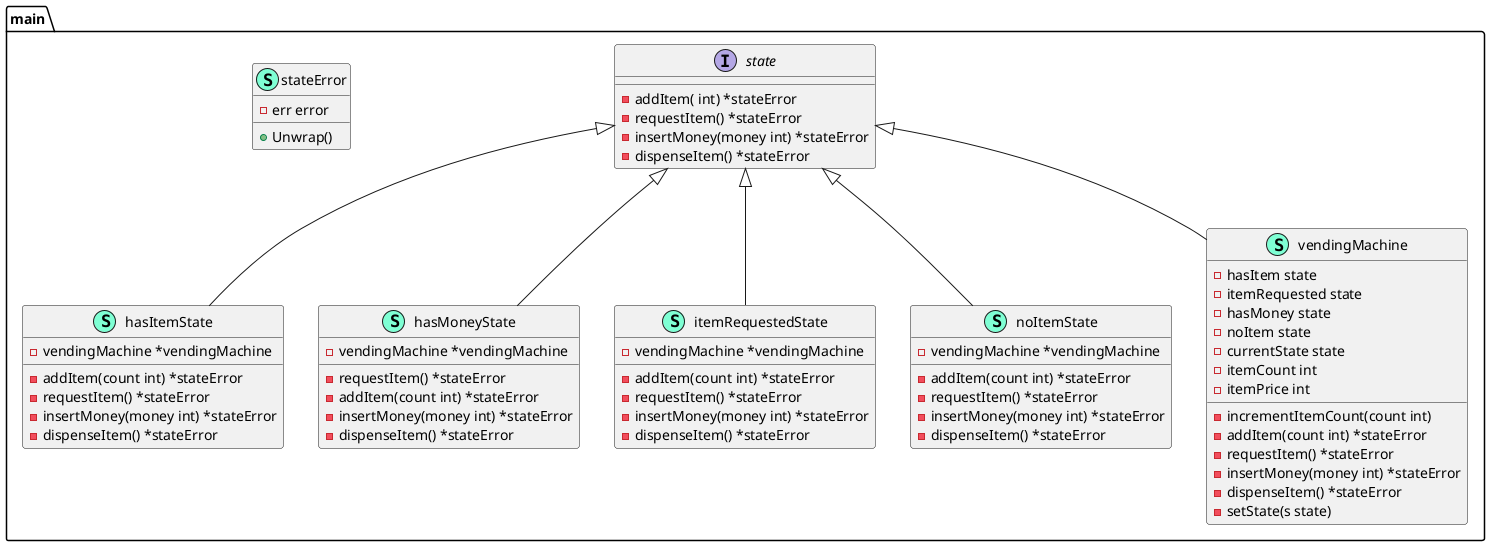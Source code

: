 @startuml
namespace main {
    class hasItemState << (S,Aquamarine) >> {
        - vendingMachine *vendingMachine

        - addItem(count int) *stateError
        - requestItem() *stateError
        - insertMoney(money int) *stateError
        - dispenseItem() *stateError

    }
    class hasMoneyState << (S,Aquamarine) >> {
        - vendingMachine *vendingMachine

        - requestItem() *stateError
        - addItem(count int) *stateError
        - insertMoney(money int) *stateError
        - dispenseItem() *stateError

    }
    class itemRequestedState << (S,Aquamarine) >> {
        - vendingMachine *vendingMachine

        - addItem(count int) *stateError
        - requestItem() *stateError
        - insertMoney(money int) *stateError
        - dispenseItem() *stateError

    }
    class noItemState << (S,Aquamarine) >> {
        - vendingMachine *vendingMachine

        - addItem(count int) *stateError
        - requestItem() *stateError
        - insertMoney(money int) *stateError
        - dispenseItem() *stateError

    }
    interface state  {
        - addItem( int) *stateError
        - requestItem() *stateError
        - insertMoney(money int) *stateError
        - dispenseItem() *stateError

    }
    class stateError << (S,Aquamarine) >> {
        - err error

        + Unwrap() 

    }
    class vendingMachine << (S,Aquamarine) >> {
        - hasItem state
        - itemRequested state
        - hasMoney state
        - noItem state
        - currentState state
        - itemCount int
        - itemPrice int

        - incrementItemCount(count int) 
        - addItem(count int) *stateError
        - requestItem() *stateError
        - insertMoney(money int) *stateError
        - dispenseItem() *stateError
        - setState(s state) 

    }
}

"main.state" <|-- "main.hasItemState"
"main.state" <|-- "main.hasMoneyState"
"main.state" <|-- "main.itemRequestedState"
"main.state" <|-- "main.noItemState"
"main.state" <|-- "main.vendingMachine"

@enduml
